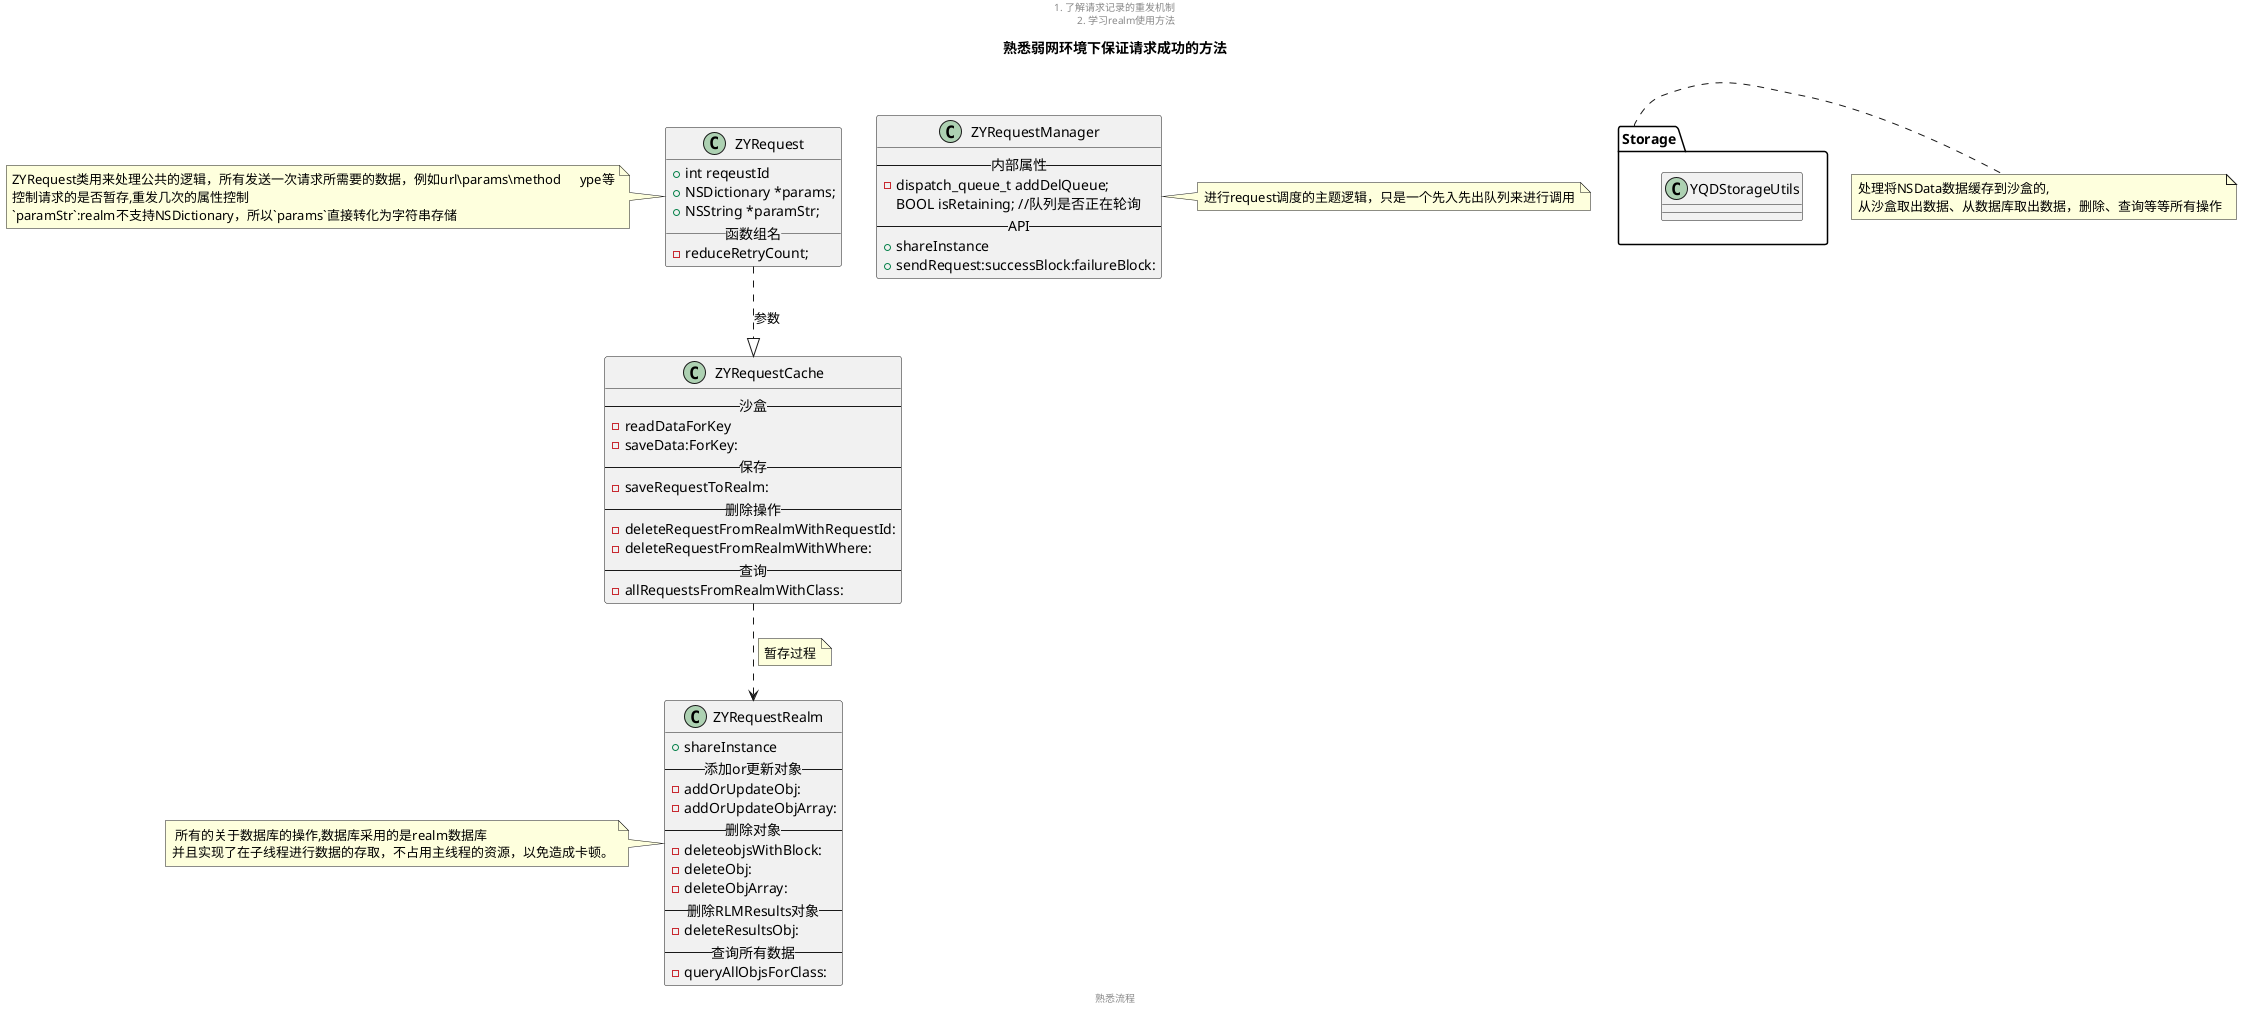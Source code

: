 @startuml

title 熟悉弱网环境下保证请求成功的方法 
center header
1. 了解请求记录的重发机制
2. 学习realm使用方法
endheader

class ZYRequest{
+int reqeustId
+NSDictionary *params;
+NSString *paramStr;
__ 函数组名 __
- reduceRetryCount;
}
class ZYRequestCache{
    --沙盒--
    - readDataForKey
    - saveData:ForKey:
    --保存--
    - saveRequestToRealm:
    --删除操作--
    - deleteRequestFromRealmWithRequestId:
    - deleteRequestFromRealmWithWhere:
    --查询--
    - allRequestsFromRealmWithClass:
}
class ZYRequestManager{
    --内部属性--
    -dispatch_queue_t addDelQueue;
    BOOL isRetaining; //队列是否正在轮询
    --API --
    + shareInstance
    + sendRequest:successBlock:failureBlock:
}
class ZYRequestRealm{
    + shareInstance
    --添加or更新对象--
    - addOrUpdateObj:
    - addOrUpdateObjArray:
--删除对象--
-deleteobjsWithBlock:
-deleteObj:
-deleteObjArray:
--删除RLMResults对象--
-deleteResultsObj:
--查询所有数据--
-queryAllObjsForClass:
}

'###### 类备注模块 类声明末尾使用:note 位置: 备注#########'
note left of ZYRequest 
    ZYRequest类用来处理公共的逻辑，所有发送一次请求所需要的数据，例如url\params\method\type等
    控制请求的是否暂存,重发几次的属性控制
    `paramStr`:realm不支持NSDictionary，所以`params`直接转化为字符串存储
end note

'&&&&&& 类组合模块 类模块 &&&&&&&'
package Storage{
class YQDStorageUtils{
}
}
note left of ZYRequestRealm
    所有的关于数据库的操作,数据库采用的是realm数据库
   并且实现了在子线程进行数据的存取，不占用主线程的资源，以免造成卡顿。
end note
note right of ZYRequestManager
进行request调度的主题逻辑，只是一个先入先出队列来进行调用
end note 

note right of Storage
    处理将NSData数据缓存到沙盒的,
    从沙盒取出数据、从数据库取出数据，删除、查询等等所有操作
end note
ZYRequest ..|> ZYRequestCache:参数
'ZYRequestCache ..|> Storage:调用关系
ZYRequestCache ..> ZYRequestRealm
note left on link  
    暂存过程
end note






center footer
熟悉流程
endfooter
@enduml

